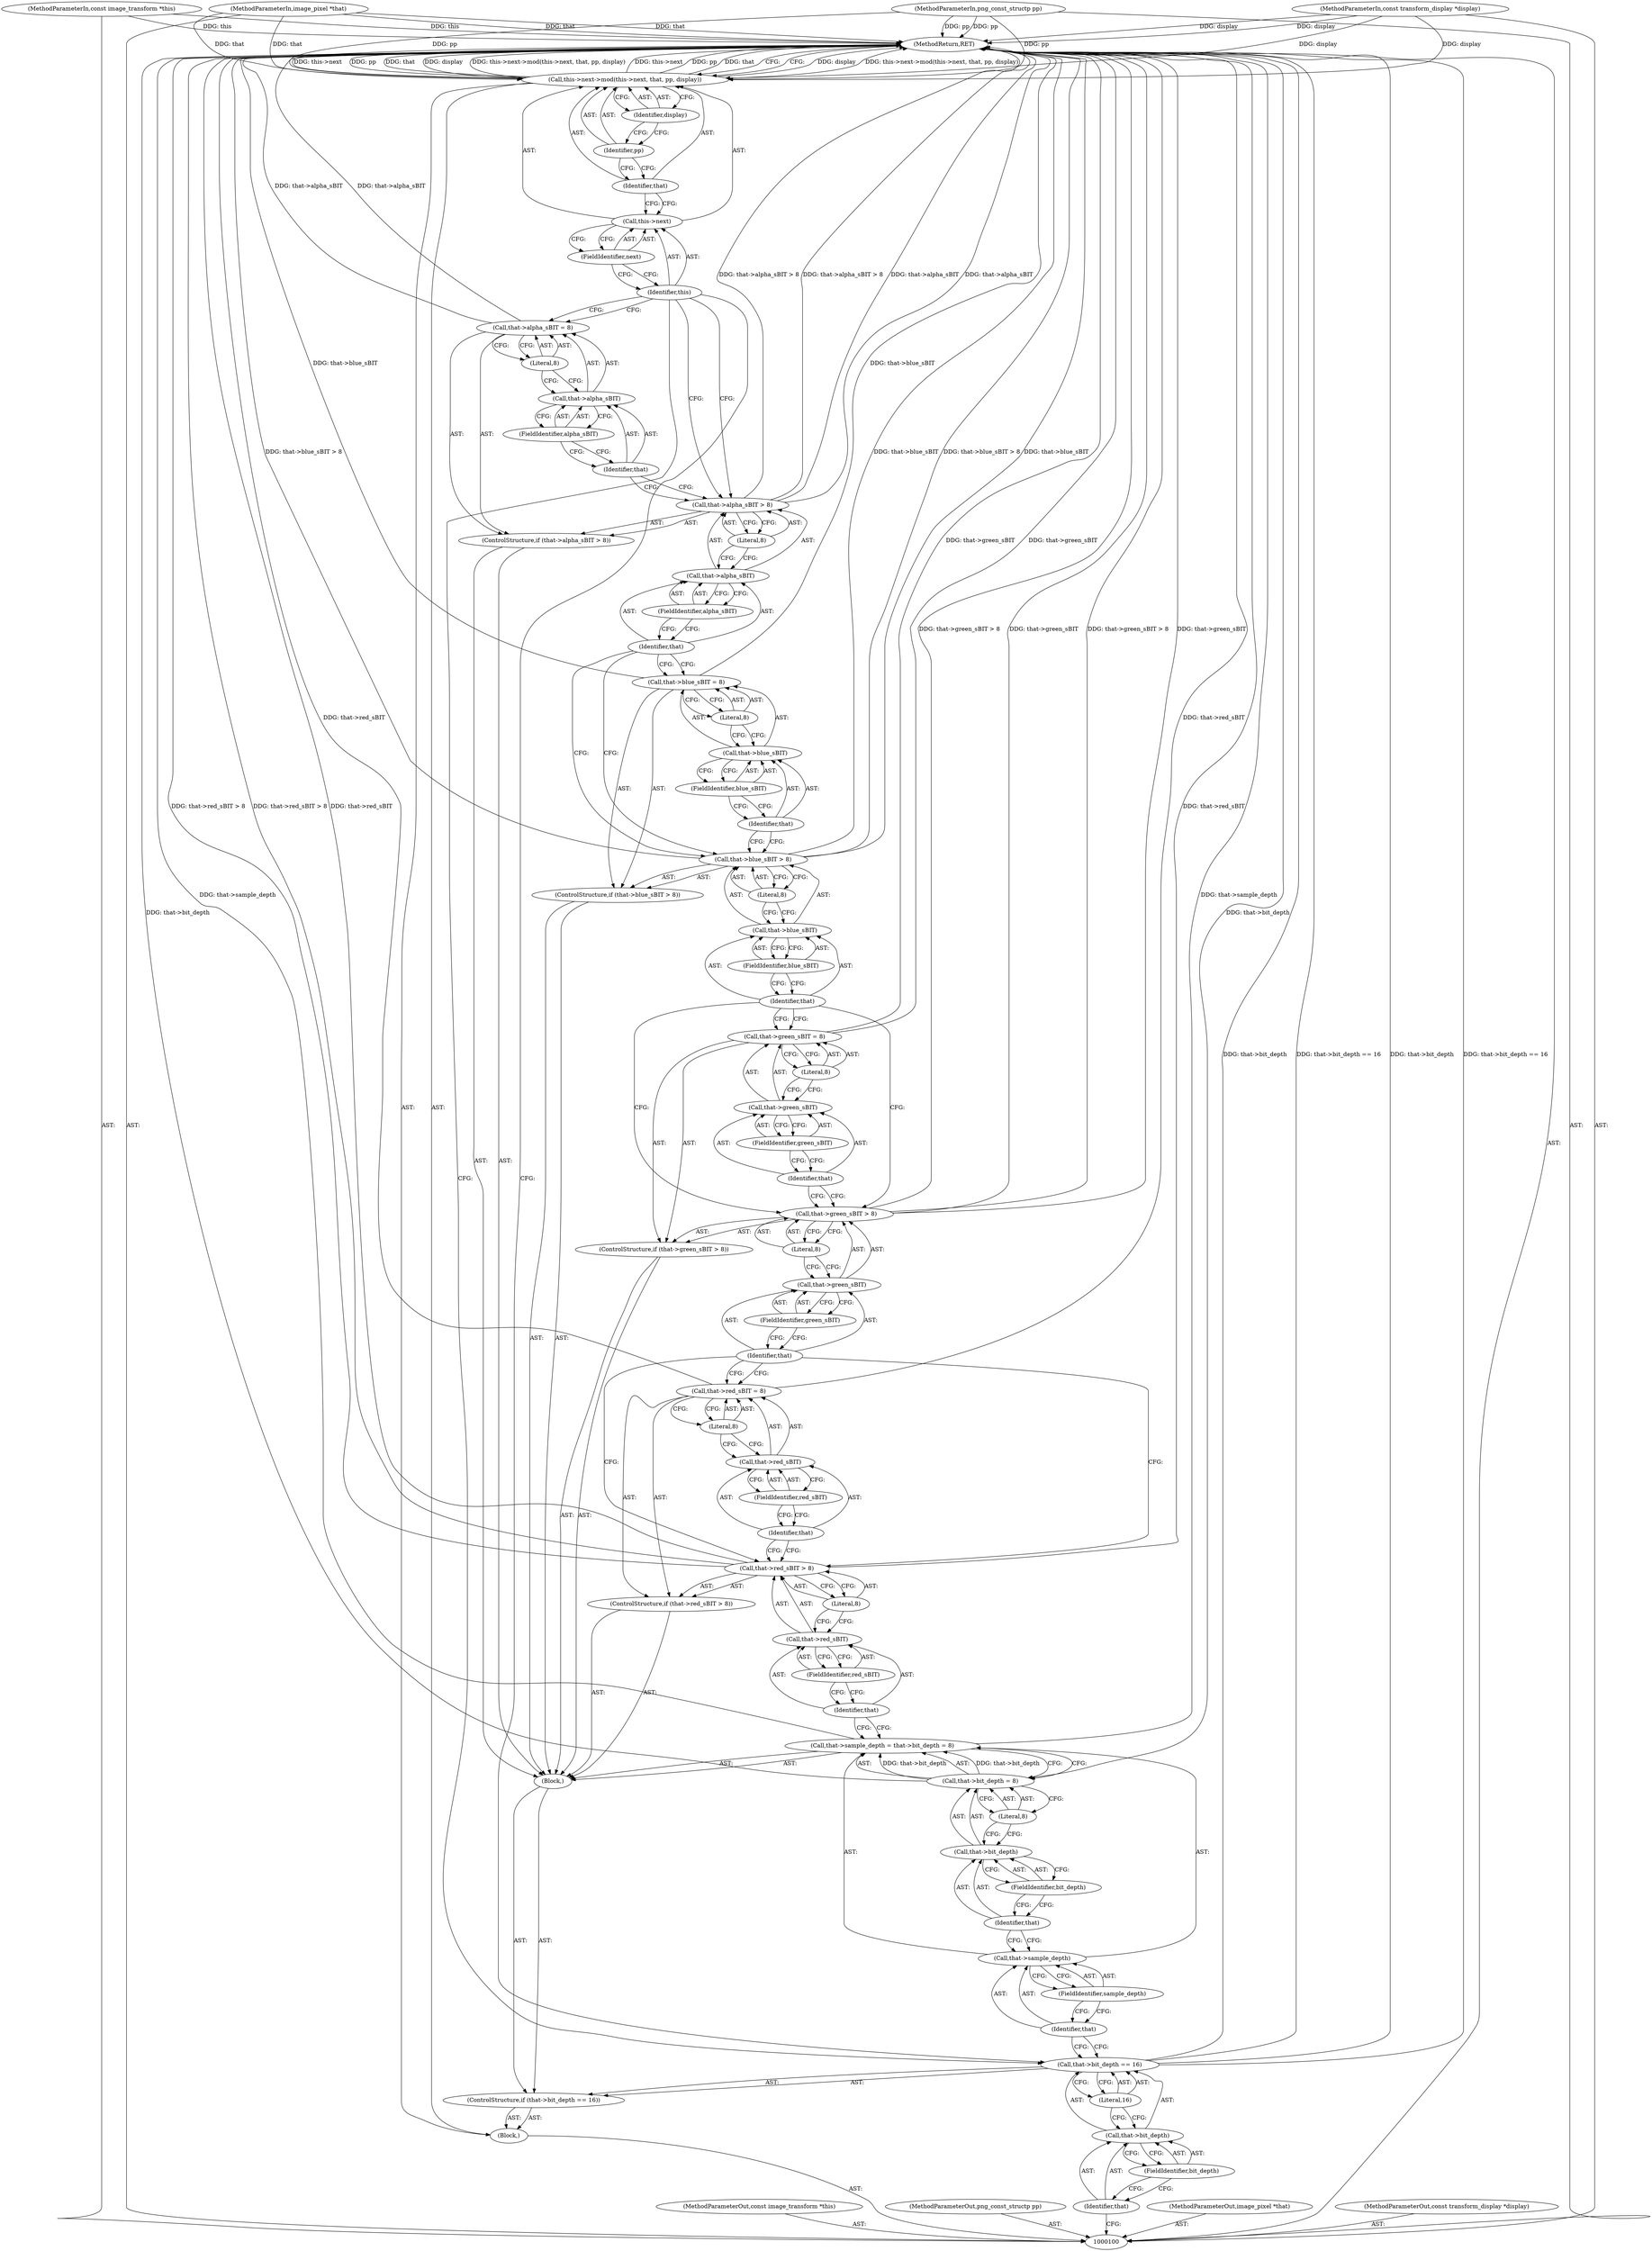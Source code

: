 digraph "0_Android_9d4853418ab2f754c2b63e091c29c5529b8b86ca_80" {
"1000133" [label="(ControlStructure,if (that->green_sBIT > 8))"];
"1000137" [label="(FieldIdentifier,green_sBIT)"];
"1000138" [label="(Literal,8)"];
"1000139" [label="(Call,that->green_sBIT = 8)"];
"1000140" [label="(Call,that->green_sBIT)"];
"1000141" [label="(Identifier,that)"];
"1000142" [label="(FieldIdentifier,green_sBIT)"];
"1000143" [label="(Literal,8)"];
"1000134" [label="(Call,that->green_sBIT > 8)"];
"1000135" [label="(Call,that->green_sBIT)"];
"1000136" [label="(Identifier,that)"];
"1000144" [label="(ControlStructure,if (that->blue_sBIT > 8))"];
"1000148" [label="(FieldIdentifier,blue_sBIT)"];
"1000149" [label="(Literal,8)"];
"1000150" [label="(Call,that->blue_sBIT = 8)"];
"1000151" [label="(Call,that->blue_sBIT)"];
"1000152" [label="(Identifier,that)"];
"1000153" [label="(FieldIdentifier,blue_sBIT)"];
"1000154" [label="(Literal,8)"];
"1000145" [label="(Call,that->blue_sBIT > 8)"];
"1000146" [label="(Call,that->blue_sBIT)"];
"1000147" [label="(Identifier,that)"];
"1000155" [label="(ControlStructure,if (that->alpha_sBIT > 8))"];
"1000159" [label="(FieldIdentifier,alpha_sBIT)"];
"1000160" [label="(Literal,8)"];
"1000161" [label="(Call,that->alpha_sBIT = 8)"];
"1000162" [label="(Call,that->alpha_sBIT)"];
"1000163" [label="(Identifier,that)"];
"1000164" [label="(FieldIdentifier,alpha_sBIT)"];
"1000165" [label="(Literal,8)"];
"1000156" [label="(Call,that->alpha_sBIT > 8)"];
"1000157" [label="(Call,that->alpha_sBIT)"];
"1000158" [label="(Identifier,that)"];
"1000166" [label="(Call,this->next->mod(this->next, that, pp, display))"];
"1000167" [label="(Call,this->next)"];
"1000168" [label="(Identifier,this)"];
"1000169" [label="(FieldIdentifier,next)"];
"1000170" [label="(Identifier,that)"];
"1000171" [label="(Identifier,pp)"];
"1000172" [label="(Identifier,display)"];
"1000173" [label="(MethodReturn,RET)"];
"1000101" [label="(MethodParameterIn,const image_transform *this)"];
"1000208" [label="(MethodParameterOut,const image_transform *this)"];
"1000103" [label="(MethodParameterIn,png_const_structp pp)"];
"1000210" [label="(MethodParameterOut,png_const_structp pp)"];
"1000102" [label="(MethodParameterIn,image_pixel *that)"];
"1000209" [label="(MethodParameterOut,image_pixel *that)"];
"1000104" [label="(MethodParameterIn,const transform_display *display)"];
"1000211" [label="(MethodParameterOut,const transform_display *display)"];
"1000105" [label="(Block,)"];
"1000110" [label="(FieldIdentifier,bit_depth)"];
"1000111" [label="(Literal,16)"];
"1000106" [label="(ControlStructure,if (that->bit_depth == 16))"];
"1000107" [label="(Call,that->bit_depth == 16)"];
"1000108" [label="(Call,that->bit_depth)"];
"1000109" [label="(Identifier,that)"];
"1000112" [label="(Block,)"];
"1000116" [label="(FieldIdentifier,sample_depth)"];
"1000117" [label="(Call,that->bit_depth = 8)"];
"1000118" [label="(Call,that->bit_depth)"];
"1000119" [label="(Identifier,that)"];
"1000120" [label="(FieldIdentifier,bit_depth)"];
"1000121" [label="(Literal,8)"];
"1000113" [label="(Call,that->sample_depth = that->bit_depth = 8)"];
"1000114" [label="(Call,that->sample_depth)"];
"1000115" [label="(Identifier,that)"];
"1000122" [label="(ControlStructure,if (that->red_sBIT > 8))"];
"1000126" [label="(FieldIdentifier,red_sBIT)"];
"1000127" [label="(Literal,8)"];
"1000128" [label="(Call,that->red_sBIT = 8)"];
"1000129" [label="(Call,that->red_sBIT)"];
"1000130" [label="(Identifier,that)"];
"1000131" [label="(FieldIdentifier,red_sBIT)"];
"1000132" [label="(Literal,8)"];
"1000123" [label="(Call,that->red_sBIT > 8)"];
"1000124" [label="(Call,that->red_sBIT)"];
"1000125" [label="(Identifier,that)"];
"1000133" -> "1000112"  [label="AST: "];
"1000134" -> "1000133"  [label="AST: "];
"1000139" -> "1000133"  [label="AST: "];
"1000137" -> "1000135"  [label="AST: "];
"1000137" -> "1000136"  [label="CFG: "];
"1000135" -> "1000137"  [label="CFG: "];
"1000138" -> "1000134"  [label="AST: "];
"1000138" -> "1000135"  [label="CFG: "];
"1000134" -> "1000138"  [label="CFG: "];
"1000139" -> "1000133"  [label="AST: "];
"1000139" -> "1000143"  [label="CFG: "];
"1000140" -> "1000139"  [label="AST: "];
"1000143" -> "1000139"  [label="AST: "];
"1000147" -> "1000139"  [label="CFG: "];
"1000139" -> "1000173"  [label="DDG: that->green_sBIT"];
"1000140" -> "1000139"  [label="AST: "];
"1000140" -> "1000142"  [label="CFG: "];
"1000141" -> "1000140"  [label="AST: "];
"1000142" -> "1000140"  [label="AST: "];
"1000143" -> "1000140"  [label="CFG: "];
"1000141" -> "1000140"  [label="AST: "];
"1000141" -> "1000134"  [label="CFG: "];
"1000142" -> "1000141"  [label="CFG: "];
"1000142" -> "1000140"  [label="AST: "];
"1000142" -> "1000141"  [label="CFG: "];
"1000140" -> "1000142"  [label="CFG: "];
"1000143" -> "1000139"  [label="AST: "];
"1000143" -> "1000140"  [label="CFG: "];
"1000139" -> "1000143"  [label="CFG: "];
"1000134" -> "1000133"  [label="AST: "];
"1000134" -> "1000138"  [label="CFG: "];
"1000135" -> "1000134"  [label="AST: "];
"1000138" -> "1000134"  [label="AST: "];
"1000141" -> "1000134"  [label="CFG: "];
"1000147" -> "1000134"  [label="CFG: "];
"1000134" -> "1000173"  [label="DDG: that->green_sBIT > 8"];
"1000134" -> "1000173"  [label="DDG: that->green_sBIT"];
"1000135" -> "1000134"  [label="AST: "];
"1000135" -> "1000137"  [label="CFG: "];
"1000136" -> "1000135"  [label="AST: "];
"1000137" -> "1000135"  [label="AST: "];
"1000138" -> "1000135"  [label="CFG: "];
"1000136" -> "1000135"  [label="AST: "];
"1000136" -> "1000128"  [label="CFG: "];
"1000136" -> "1000123"  [label="CFG: "];
"1000137" -> "1000136"  [label="CFG: "];
"1000144" -> "1000112"  [label="AST: "];
"1000145" -> "1000144"  [label="AST: "];
"1000150" -> "1000144"  [label="AST: "];
"1000148" -> "1000146"  [label="AST: "];
"1000148" -> "1000147"  [label="CFG: "];
"1000146" -> "1000148"  [label="CFG: "];
"1000149" -> "1000145"  [label="AST: "];
"1000149" -> "1000146"  [label="CFG: "];
"1000145" -> "1000149"  [label="CFG: "];
"1000150" -> "1000144"  [label="AST: "];
"1000150" -> "1000154"  [label="CFG: "];
"1000151" -> "1000150"  [label="AST: "];
"1000154" -> "1000150"  [label="AST: "];
"1000158" -> "1000150"  [label="CFG: "];
"1000150" -> "1000173"  [label="DDG: that->blue_sBIT"];
"1000151" -> "1000150"  [label="AST: "];
"1000151" -> "1000153"  [label="CFG: "];
"1000152" -> "1000151"  [label="AST: "];
"1000153" -> "1000151"  [label="AST: "];
"1000154" -> "1000151"  [label="CFG: "];
"1000152" -> "1000151"  [label="AST: "];
"1000152" -> "1000145"  [label="CFG: "];
"1000153" -> "1000152"  [label="CFG: "];
"1000153" -> "1000151"  [label="AST: "];
"1000153" -> "1000152"  [label="CFG: "];
"1000151" -> "1000153"  [label="CFG: "];
"1000154" -> "1000150"  [label="AST: "];
"1000154" -> "1000151"  [label="CFG: "];
"1000150" -> "1000154"  [label="CFG: "];
"1000145" -> "1000144"  [label="AST: "];
"1000145" -> "1000149"  [label="CFG: "];
"1000146" -> "1000145"  [label="AST: "];
"1000149" -> "1000145"  [label="AST: "];
"1000152" -> "1000145"  [label="CFG: "];
"1000158" -> "1000145"  [label="CFG: "];
"1000145" -> "1000173"  [label="DDG: that->blue_sBIT > 8"];
"1000145" -> "1000173"  [label="DDG: that->blue_sBIT"];
"1000146" -> "1000145"  [label="AST: "];
"1000146" -> "1000148"  [label="CFG: "];
"1000147" -> "1000146"  [label="AST: "];
"1000148" -> "1000146"  [label="AST: "];
"1000149" -> "1000146"  [label="CFG: "];
"1000147" -> "1000146"  [label="AST: "];
"1000147" -> "1000139"  [label="CFG: "];
"1000147" -> "1000134"  [label="CFG: "];
"1000148" -> "1000147"  [label="CFG: "];
"1000155" -> "1000112"  [label="AST: "];
"1000156" -> "1000155"  [label="AST: "];
"1000161" -> "1000155"  [label="AST: "];
"1000159" -> "1000157"  [label="AST: "];
"1000159" -> "1000158"  [label="CFG: "];
"1000157" -> "1000159"  [label="CFG: "];
"1000160" -> "1000156"  [label="AST: "];
"1000160" -> "1000157"  [label="CFG: "];
"1000156" -> "1000160"  [label="CFG: "];
"1000161" -> "1000155"  [label="AST: "];
"1000161" -> "1000165"  [label="CFG: "];
"1000162" -> "1000161"  [label="AST: "];
"1000165" -> "1000161"  [label="AST: "];
"1000168" -> "1000161"  [label="CFG: "];
"1000161" -> "1000173"  [label="DDG: that->alpha_sBIT"];
"1000162" -> "1000161"  [label="AST: "];
"1000162" -> "1000164"  [label="CFG: "];
"1000163" -> "1000162"  [label="AST: "];
"1000164" -> "1000162"  [label="AST: "];
"1000165" -> "1000162"  [label="CFG: "];
"1000163" -> "1000162"  [label="AST: "];
"1000163" -> "1000156"  [label="CFG: "];
"1000164" -> "1000163"  [label="CFG: "];
"1000164" -> "1000162"  [label="AST: "];
"1000164" -> "1000163"  [label="CFG: "];
"1000162" -> "1000164"  [label="CFG: "];
"1000165" -> "1000161"  [label="AST: "];
"1000165" -> "1000162"  [label="CFG: "];
"1000161" -> "1000165"  [label="CFG: "];
"1000156" -> "1000155"  [label="AST: "];
"1000156" -> "1000160"  [label="CFG: "];
"1000157" -> "1000156"  [label="AST: "];
"1000160" -> "1000156"  [label="AST: "];
"1000163" -> "1000156"  [label="CFG: "];
"1000168" -> "1000156"  [label="CFG: "];
"1000156" -> "1000173"  [label="DDG: that->alpha_sBIT"];
"1000156" -> "1000173"  [label="DDG: that->alpha_sBIT > 8"];
"1000157" -> "1000156"  [label="AST: "];
"1000157" -> "1000159"  [label="CFG: "];
"1000158" -> "1000157"  [label="AST: "];
"1000159" -> "1000157"  [label="AST: "];
"1000160" -> "1000157"  [label="CFG: "];
"1000158" -> "1000157"  [label="AST: "];
"1000158" -> "1000150"  [label="CFG: "];
"1000158" -> "1000145"  [label="CFG: "];
"1000159" -> "1000158"  [label="CFG: "];
"1000166" -> "1000105"  [label="AST: "];
"1000166" -> "1000172"  [label="CFG: "];
"1000167" -> "1000166"  [label="AST: "];
"1000170" -> "1000166"  [label="AST: "];
"1000171" -> "1000166"  [label="AST: "];
"1000172" -> "1000166"  [label="AST: "];
"1000173" -> "1000166"  [label="CFG: "];
"1000166" -> "1000173"  [label="DDG: display"];
"1000166" -> "1000173"  [label="DDG: this->next->mod(this->next, that, pp, display)"];
"1000166" -> "1000173"  [label="DDG: this->next"];
"1000166" -> "1000173"  [label="DDG: pp"];
"1000166" -> "1000173"  [label="DDG: that"];
"1000102" -> "1000166"  [label="DDG: that"];
"1000103" -> "1000166"  [label="DDG: pp"];
"1000104" -> "1000166"  [label="DDG: display"];
"1000167" -> "1000166"  [label="AST: "];
"1000167" -> "1000169"  [label="CFG: "];
"1000168" -> "1000167"  [label="AST: "];
"1000169" -> "1000167"  [label="AST: "];
"1000170" -> "1000167"  [label="CFG: "];
"1000168" -> "1000167"  [label="AST: "];
"1000168" -> "1000161"  [label="CFG: "];
"1000168" -> "1000156"  [label="CFG: "];
"1000168" -> "1000107"  [label="CFG: "];
"1000169" -> "1000168"  [label="CFG: "];
"1000169" -> "1000167"  [label="AST: "];
"1000169" -> "1000168"  [label="CFG: "];
"1000167" -> "1000169"  [label="CFG: "];
"1000170" -> "1000166"  [label="AST: "];
"1000170" -> "1000167"  [label="CFG: "];
"1000171" -> "1000170"  [label="CFG: "];
"1000171" -> "1000166"  [label="AST: "];
"1000171" -> "1000170"  [label="CFG: "];
"1000172" -> "1000171"  [label="CFG: "];
"1000172" -> "1000166"  [label="AST: "];
"1000172" -> "1000171"  [label="CFG: "];
"1000166" -> "1000172"  [label="CFG: "];
"1000173" -> "1000100"  [label="AST: "];
"1000173" -> "1000166"  [label="CFG: "];
"1000166" -> "1000173"  [label="DDG: display"];
"1000166" -> "1000173"  [label="DDG: this->next->mod(this->next, that, pp, display)"];
"1000166" -> "1000173"  [label="DDG: this->next"];
"1000166" -> "1000173"  [label="DDG: pp"];
"1000166" -> "1000173"  [label="DDG: that"];
"1000107" -> "1000173"  [label="DDG: that->bit_depth"];
"1000107" -> "1000173"  [label="DDG: that->bit_depth == 16"];
"1000156" -> "1000173"  [label="DDG: that->alpha_sBIT"];
"1000156" -> "1000173"  [label="DDG: that->alpha_sBIT > 8"];
"1000104" -> "1000173"  [label="DDG: display"];
"1000113" -> "1000173"  [label="DDG: that->sample_depth"];
"1000117" -> "1000173"  [label="DDG: that->bit_depth"];
"1000102" -> "1000173"  [label="DDG: that"];
"1000123" -> "1000173"  [label="DDG: that->red_sBIT"];
"1000123" -> "1000173"  [label="DDG: that->red_sBIT > 8"];
"1000150" -> "1000173"  [label="DDG: that->blue_sBIT"];
"1000139" -> "1000173"  [label="DDG: that->green_sBIT"];
"1000128" -> "1000173"  [label="DDG: that->red_sBIT"];
"1000103" -> "1000173"  [label="DDG: pp"];
"1000134" -> "1000173"  [label="DDG: that->green_sBIT > 8"];
"1000134" -> "1000173"  [label="DDG: that->green_sBIT"];
"1000101" -> "1000173"  [label="DDG: this"];
"1000145" -> "1000173"  [label="DDG: that->blue_sBIT > 8"];
"1000145" -> "1000173"  [label="DDG: that->blue_sBIT"];
"1000161" -> "1000173"  [label="DDG: that->alpha_sBIT"];
"1000101" -> "1000100"  [label="AST: "];
"1000101" -> "1000173"  [label="DDG: this"];
"1000208" -> "1000100"  [label="AST: "];
"1000103" -> "1000100"  [label="AST: "];
"1000103" -> "1000173"  [label="DDG: pp"];
"1000103" -> "1000166"  [label="DDG: pp"];
"1000210" -> "1000100"  [label="AST: "];
"1000102" -> "1000100"  [label="AST: "];
"1000102" -> "1000173"  [label="DDG: that"];
"1000102" -> "1000166"  [label="DDG: that"];
"1000209" -> "1000100"  [label="AST: "];
"1000104" -> "1000100"  [label="AST: "];
"1000104" -> "1000173"  [label="DDG: display"];
"1000104" -> "1000166"  [label="DDG: display"];
"1000211" -> "1000100"  [label="AST: "];
"1000105" -> "1000100"  [label="AST: "];
"1000106" -> "1000105"  [label="AST: "];
"1000166" -> "1000105"  [label="AST: "];
"1000110" -> "1000108"  [label="AST: "];
"1000110" -> "1000109"  [label="CFG: "];
"1000108" -> "1000110"  [label="CFG: "];
"1000111" -> "1000107"  [label="AST: "];
"1000111" -> "1000108"  [label="CFG: "];
"1000107" -> "1000111"  [label="CFG: "];
"1000106" -> "1000105"  [label="AST: "];
"1000107" -> "1000106"  [label="AST: "];
"1000112" -> "1000106"  [label="AST: "];
"1000107" -> "1000106"  [label="AST: "];
"1000107" -> "1000111"  [label="CFG: "];
"1000108" -> "1000107"  [label="AST: "];
"1000111" -> "1000107"  [label="AST: "];
"1000115" -> "1000107"  [label="CFG: "];
"1000168" -> "1000107"  [label="CFG: "];
"1000107" -> "1000173"  [label="DDG: that->bit_depth"];
"1000107" -> "1000173"  [label="DDG: that->bit_depth == 16"];
"1000108" -> "1000107"  [label="AST: "];
"1000108" -> "1000110"  [label="CFG: "];
"1000109" -> "1000108"  [label="AST: "];
"1000110" -> "1000108"  [label="AST: "];
"1000111" -> "1000108"  [label="CFG: "];
"1000109" -> "1000108"  [label="AST: "];
"1000109" -> "1000100"  [label="CFG: "];
"1000110" -> "1000109"  [label="CFG: "];
"1000112" -> "1000106"  [label="AST: "];
"1000113" -> "1000112"  [label="AST: "];
"1000122" -> "1000112"  [label="AST: "];
"1000133" -> "1000112"  [label="AST: "];
"1000144" -> "1000112"  [label="AST: "];
"1000155" -> "1000112"  [label="AST: "];
"1000116" -> "1000114"  [label="AST: "];
"1000116" -> "1000115"  [label="CFG: "];
"1000114" -> "1000116"  [label="CFG: "];
"1000117" -> "1000113"  [label="AST: "];
"1000117" -> "1000121"  [label="CFG: "];
"1000118" -> "1000117"  [label="AST: "];
"1000121" -> "1000117"  [label="AST: "];
"1000113" -> "1000117"  [label="CFG: "];
"1000117" -> "1000173"  [label="DDG: that->bit_depth"];
"1000117" -> "1000113"  [label="DDG: that->bit_depth"];
"1000118" -> "1000117"  [label="AST: "];
"1000118" -> "1000120"  [label="CFG: "];
"1000119" -> "1000118"  [label="AST: "];
"1000120" -> "1000118"  [label="AST: "];
"1000121" -> "1000118"  [label="CFG: "];
"1000119" -> "1000118"  [label="AST: "];
"1000119" -> "1000114"  [label="CFG: "];
"1000120" -> "1000119"  [label="CFG: "];
"1000120" -> "1000118"  [label="AST: "];
"1000120" -> "1000119"  [label="CFG: "];
"1000118" -> "1000120"  [label="CFG: "];
"1000121" -> "1000117"  [label="AST: "];
"1000121" -> "1000118"  [label="CFG: "];
"1000117" -> "1000121"  [label="CFG: "];
"1000113" -> "1000112"  [label="AST: "];
"1000113" -> "1000117"  [label="CFG: "];
"1000114" -> "1000113"  [label="AST: "];
"1000117" -> "1000113"  [label="AST: "];
"1000125" -> "1000113"  [label="CFG: "];
"1000113" -> "1000173"  [label="DDG: that->sample_depth"];
"1000117" -> "1000113"  [label="DDG: that->bit_depth"];
"1000114" -> "1000113"  [label="AST: "];
"1000114" -> "1000116"  [label="CFG: "];
"1000115" -> "1000114"  [label="AST: "];
"1000116" -> "1000114"  [label="AST: "];
"1000119" -> "1000114"  [label="CFG: "];
"1000115" -> "1000114"  [label="AST: "];
"1000115" -> "1000107"  [label="CFG: "];
"1000116" -> "1000115"  [label="CFG: "];
"1000122" -> "1000112"  [label="AST: "];
"1000123" -> "1000122"  [label="AST: "];
"1000128" -> "1000122"  [label="AST: "];
"1000126" -> "1000124"  [label="AST: "];
"1000126" -> "1000125"  [label="CFG: "];
"1000124" -> "1000126"  [label="CFG: "];
"1000127" -> "1000123"  [label="AST: "];
"1000127" -> "1000124"  [label="CFG: "];
"1000123" -> "1000127"  [label="CFG: "];
"1000128" -> "1000122"  [label="AST: "];
"1000128" -> "1000132"  [label="CFG: "];
"1000129" -> "1000128"  [label="AST: "];
"1000132" -> "1000128"  [label="AST: "];
"1000136" -> "1000128"  [label="CFG: "];
"1000128" -> "1000173"  [label="DDG: that->red_sBIT"];
"1000129" -> "1000128"  [label="AST: "];
"1000129" -> "1000131"  [label="CFG: "];
"1000130" -> "1000129"  [label="AST: "];
"1000131" -> "1000129"  [label="AST: "];
"1000132" -> "1000129"  [label="CFG: "];
"1000130" -> "1000129"  [label="AST: "];
"1000130" -> "1000123"  [label="CFG: "];
"1000131" -> "1000130"  [label="CFG: "];
"1000131" -> "1000129"  [label="AST: "];
"1000131" -> "1000130"  [label="CFG: "];
"1000129" -> "1000131"  [label="CFG: "];
"1000132" -> "1000128"  [label="AST: "];
"1000132" -> "1000129"  [label="CFG: "];
"1000128" -> "1000132"  [label="CFG: "];
"1000123" -> "1000122"  [label="AST: "];
"1000123" -> "1000127"  [label="CFG: "];
"1000124" -> "1000123"  [label="AST: "];
"1000127" -> "1000123"  [label="AST: "];
"1000130" -> "1000123"  [label="CFG: "];
"1000136" -> "1000123"  [label="CFG: "];
"1000123" -> "1000173"  [label="DDG: that->red_sBIT"];
"1000123" -> "1000173"  [label="DDG: that->red_sBIT > 8"];
"1000124" -> "1000123"  [label="AST: "];
"1000124" -> "1000126"  [label="CFG: "];
"1000125" -> "1000124"  [label="AST: "];
"1000126" -> "1000124"  [label="AST: "];
"1000127" -> "1000124"  [label="CFG: "];
"1000125" -> "1000124"  [label="AST: "];
"1000125" -> "1000113"  [label="CFG: "];
"1000126" -> "1000125"  [label="CFG: "];
}
